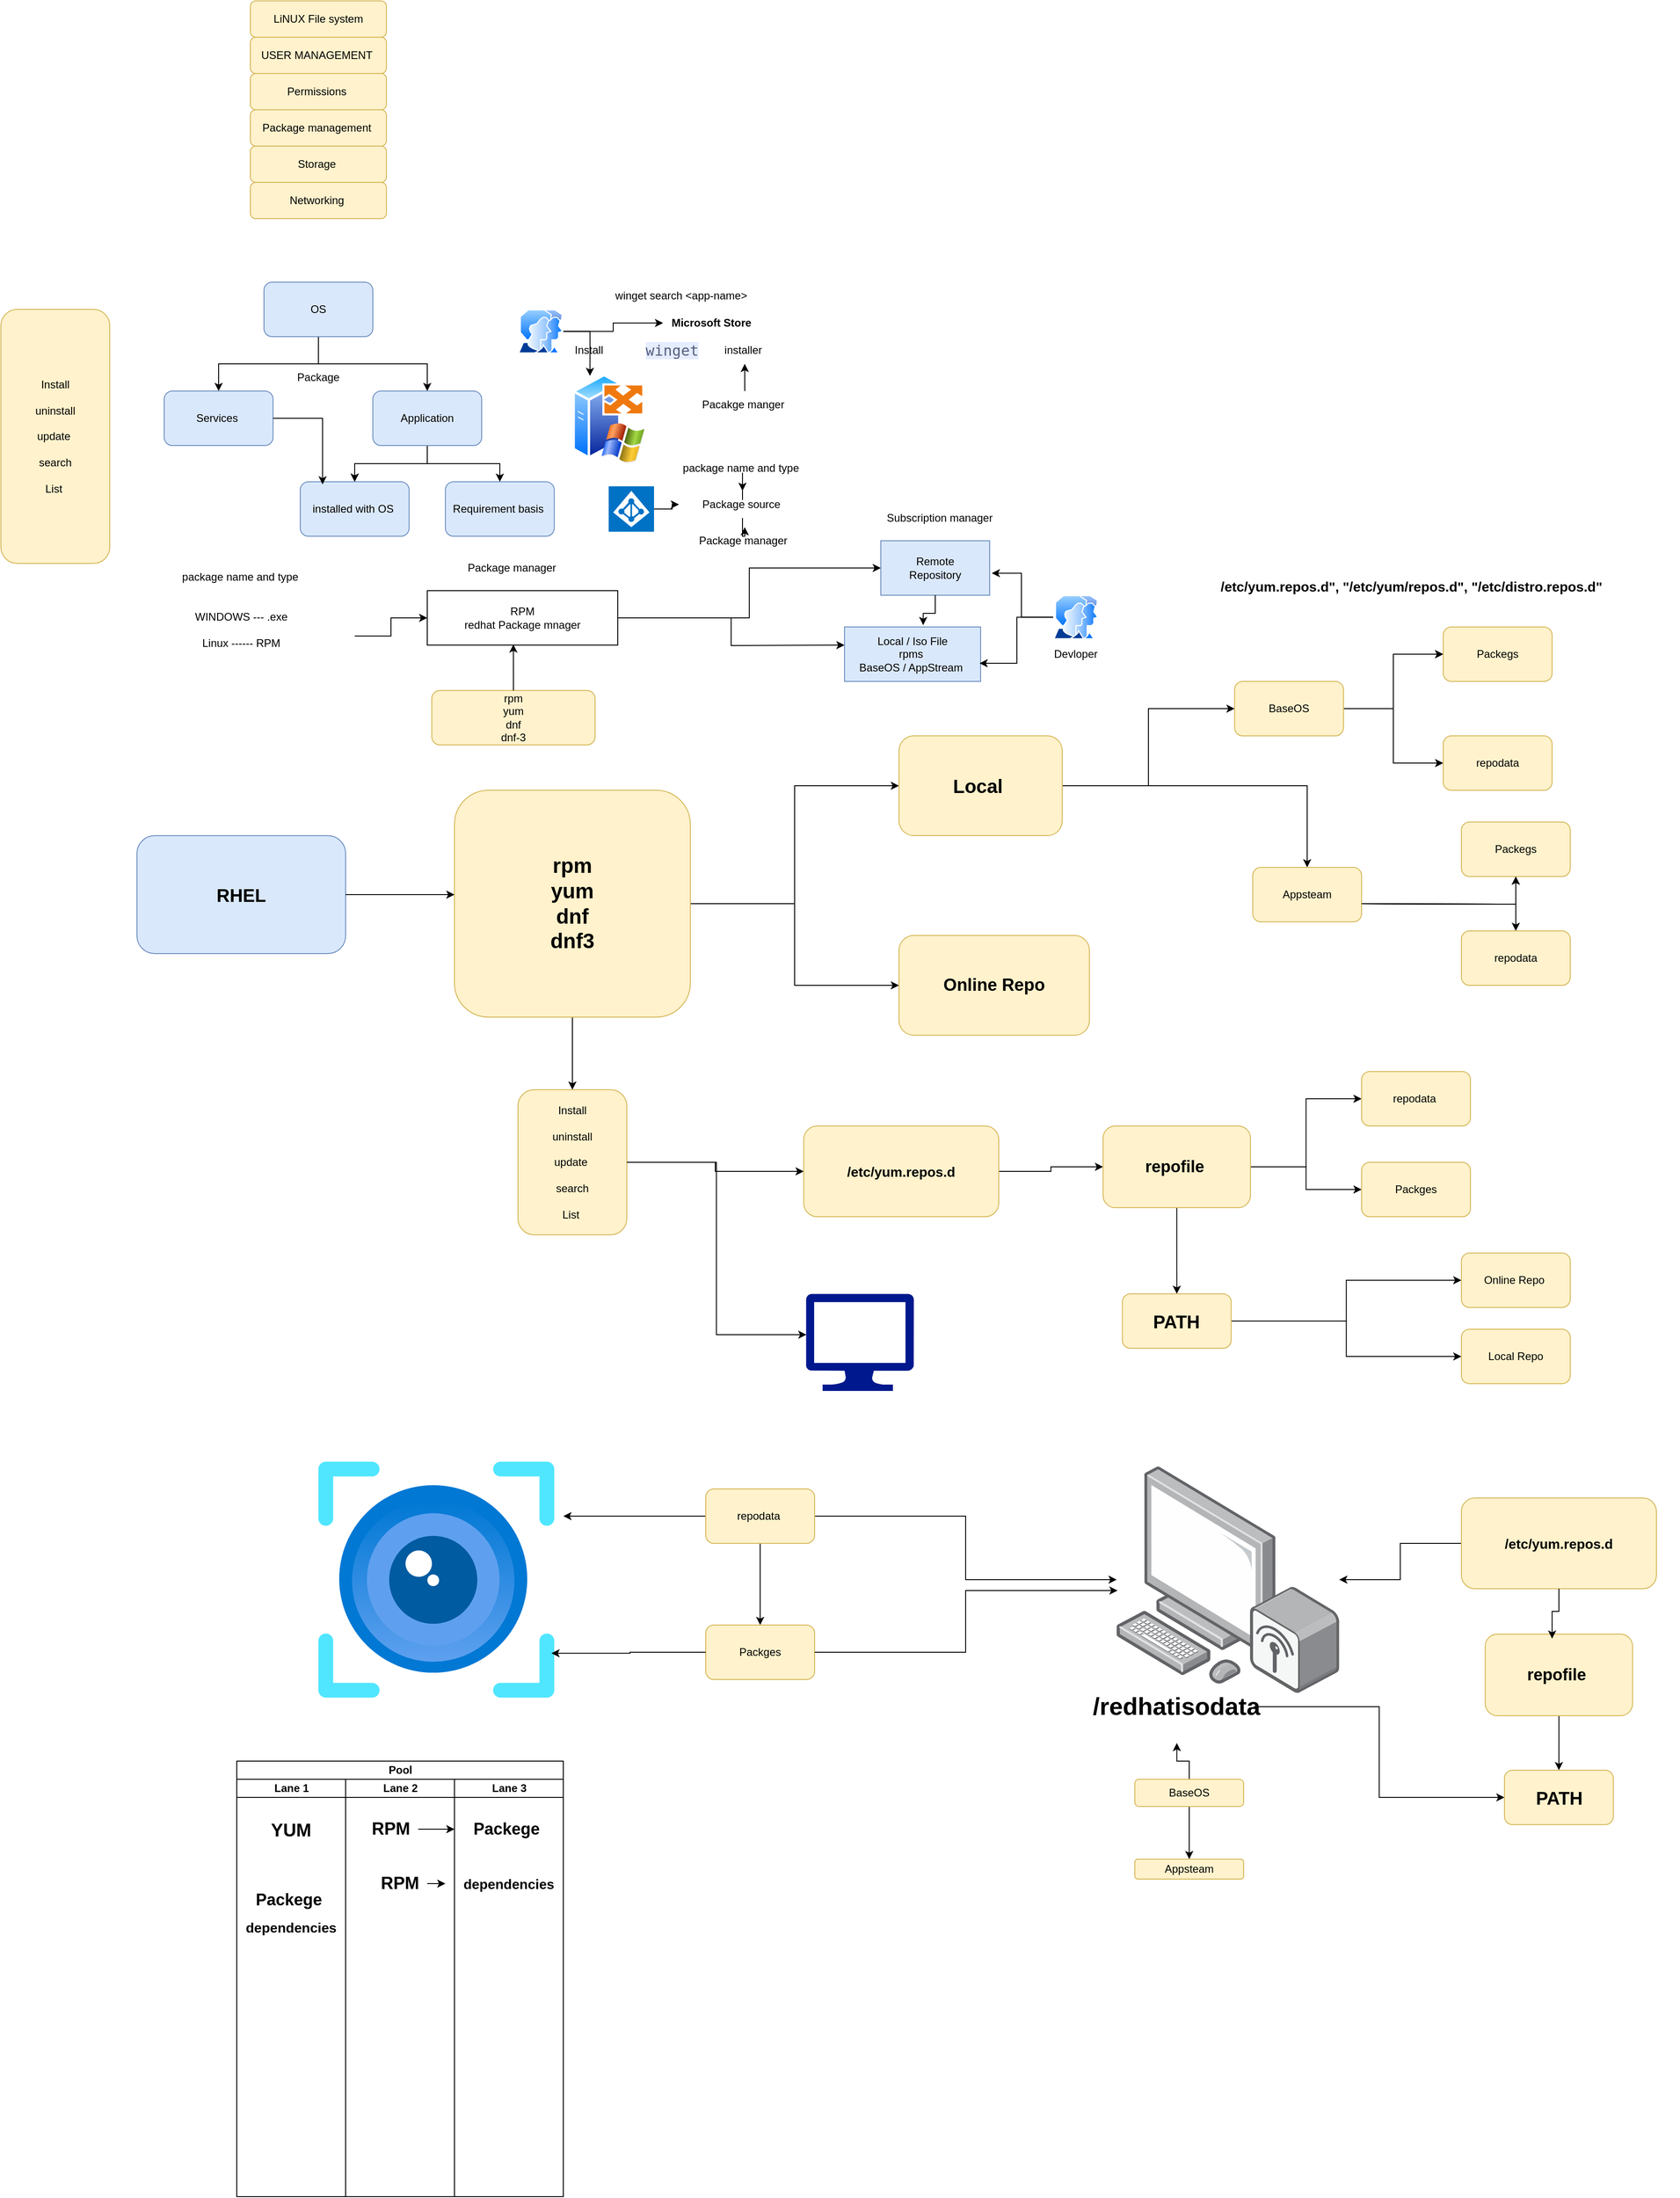 <mxfile version="27.0.9">
  <diagram name="Page-1" id="LyEQPLt2ysvf0290gRUX">
    <mxGraphModel dx="2066" dy="841" grid="1" gridSize="10" guides="1" tooltips="1" connect="1" arrows="1" fold="1" page="1" pageScale="1" pageWidth="827" pageHeight="1169" math="0" shadow="0">
      <root>
        <mxCell id="0" />
        <mxCell id="1" parent="0" />
        <mxCell id="nqodS8XfXVYbAwfbZMuf-1" value="LiNUX File system" style="rounded=1;whiteSpace=wrap;html=1;fillColor=#fff2cc;strokeColor=#d6b656;" parent="1" vertex="1">
          <mxGeometry x="325" y="230" width="150" height="40" as="geometry" />
        </mxCell>
        <mxCell id="nqodS8XfXVYbAwfbZMuf-2" value="USER MANAGEMENT&amp;nbsp;" style="rounded=1;whiteSpace=wrap;html=1;fillColor=#fff2cc;strokeColor=#d6b656;" parent="1" vertex="1">
          <mxGeometry x="325" y="270" width="150" height="40" as="geometry" />
        </mxCell>
        <mxCell id="nqodS8XfXVYbAwfbZMuf-3" value="Permissions&amp;nbsp;" style="rounded=1;whiteSpace=wrap;html=1;fillColor=#fff2cc;strokeColor=#d6b656;" parent="1" vertex="1">
          <mxGeometry x="325" y="310" width="150" height="40" as="geometry" />
        </mxCell>
        <mxCell id="nqodS8XfXVYbAwfbZMuf-4" value="Storage&amp;nbsp;" style="rounded=1;whiteSpace=wrap;html=1;fillColor=#fff2cc;strokeColor=#d6b656;" parent="1" vertex="1">
          <mxGeometry x="325" y="390" width="150" height="40" as="geometry" />
        </mxCell>
        <mxCell id="nqodS8XfXVYbAwfbZMuf-5" value="Networking&amp;nbsp;" style="rounded=1;whiteSpace=wrap;html=1;fillColor=#fff2cc;strokeColor=#d6b656;" parent="1" vertex="1">
          <mxGeometry x="325" y="430" width="150" height="40" as="geometry" />
        </mxCell>
        <mxCell id="nqodS8XfXVYbAwfbZMuf-7" value="Package management&amp;nbsp;" style="rounded=1;whiteSpace=wrap;html=1;fillColor=#fff2cc;strokeColor=#d6b656;" parent="1" vertex="1">
          <mxGeometry x="325" y="350" width="150" height="40" as="geometry" />
        </mxCell>
        <mxCell id="nqodS8XfXVYbAwfbZMuf-10" value="" style="edgeStyle=orthogonalEdgeStyle;rounded=0;orthogonalLoop=1;jettySize=auto;html=1;" parent="1" source="nqodS8XfXVYbAwfbZMuf-8" target="nqodS8XfXVYbAwfbZMuf-9" edge="1">
          <mxGeometry relative="1" as="geometry" />
        </mxCell>
        <mxCell id="nqodS8XfXVYbAwfbZMuf-12" value="" style="edgeStyle=orthogonalEdgeStyle;rounded=0;orthogonalLoop=1;jettySize=auto;html=1;" parent="1" source="nqodS8XfXVYbAwfbZMuf-8" target="nqodS8XfXVYbAwfbZMuf-11" edge="1">
          <mxGeometry relative="1" as="geometry" />
        </mxCell>
        <mxCell id="nqodS8XfXVYbAwfbZMuf-8" value="OS" style="rounded=1;whiteSpace=wrap;html=1;fillColor=#dae8fc;strokeColor=#6c8ebf;" parent="1" vertex="1">
          <mxGeometry x="340" y="540" width="120" height="60" as="geometry" />
        </mxCell>
        <mxCell id="nqodS8XfXVYbAwfbZMuf-9" value="Services&amp;nbsp;" style="whiteSpace=wrap;html=1;fillColor=#dae8fc;strokeColor=#6c8ebf;rounded=1;" parent="1" vertex="1">
          <mxGeometry x="230" y="660" width="120" height="60" as="geometry" />
        </mxCell>
        <mxCell id="nqodS8XfXVYbAwfbZMuf-21" value="" style="edgeStyle=orthogonalEdgeStyle;rounded=0;orthogonalLoop=1;jettySize=auto;html=1;" parent="1" source="nqodS8XfXVYbAwfbZMuf-11" target="nqodS8XfXVYbAwfbZMuf-20" edge="1">
          <mxGeometry relative="1" as="geometry" />
        </mxCell>
        <mxCell id="nqodS8XfXVYbAwfbZMuf-22" value="" style="edgeStyle=orthogonalEdgeStyle;rounded=0;orthogonalLoop=1;jettySize=auto;html=1;" parent="1" source="nqodS8XfXVYbAwfbZMuf-11" target="nqodS8XfXVYbAwfbZMuf-20" edge="1">
          <mxGeometry relative="1" as="geometry" />
        </mxCell>
        <mxCell id="nqodS8XfXVYbAwfbZMuf-24" value="" style="edgeStyle=orthogonalEdgeStyle;rounded=0;orthogonalLoop=1;jettySize=auto;html=1;" parent="1" source="nqodS8XfXVYbAwfbZMuf-11" target="nqodS8XfXVYbAwfbZMuf-23" edge="1">
          <mxGeometry relative="1" as="geometry" />
        </mxCell>
        <mxCell id="nqodS8XfXVYbAwfbZMuf-11" value="Application" style="whiteSpace=wrap;html=1;fillColor=#dae8fc;strokeColor=#6c8ebf;rounded=1;" parent="1" vertex="1">
          <mxGeometry x="460" y="660" width="120" height="60" as="geometry" />
        </mxCell>
        <mxCell id="nqodS8XfXVYbAwfbZMuf-13" value="Package" style="text;html=1;align=center;verticalAlign=middle;whiteSpace=wrap;rounded=0;" parent="1" vertex="1">
          <mxGeometry x="370" y="630" width="60" height="30" as="geometry" />
        </mxCell>
        <mxCell id="nqodS8XfXVYbAwfbZMuf-14" value="" style="image;aspect=fixed;perimeter=ellipsePerimeter;html=1;align=center;shadow=0;dashed=0;spacingTop=3;image=img/lib/active_directory/windows_router.svg;" parent="1" vertex="1">
          <mxGeometry x="680" y="640" width="80" height="100" as="geometry" />
        </mxCell>
        <mxCell id="nqodS8XfXVYbAwfbZMuf-15" value="&lt;b&gt;Microsoft Store&amp;nbsp;&lt;/b&gt;" style="text;html=1;align=center;verticalAlign=middle;whiteSpace=wrap;rounded=0;" parent="1" vertex="1">
          <mxGeometry x="780" y="570" width="110" height="30" as="geometry" />
        </mxCell>
        <mxCell id="nqodS8XfXVYbAwfbZMuf-17" style="edgeStyle=orthogonalEdgeStyle;rounded=0;orthogonalLoop=1;jettySize=auto;html=1;" parent="1" source="nqodS8XfXVYbAwfbZMuf-16" target="nqodS8XfXVYbAwfbZMuf-15" edge="1">
          <mxGeometry relative="1" as="geometry" />
        </mxCell>
        <mxCell id="nqodS8XfXVYbAwfbZMuf-16" value="" style="image;aspect=fixed;perimeter=ellipsePerimeter;html=1;align=center;shadow=0;dashed=0;spacingTop=3;image=img/lib/active_directory/user_accounts.svg;" parent="1" vertex="1">
          <mxGeometry x="620" y="570" width="50" height="48.5" as="geometry" />
        </mxCell>
        <mxCell id="nqodS8XfXVYbAwfbZMuf-18" style="edgeStyle=orthogonalEdgeStyle;rounded=0;orthogonalLoop=1;jettySize=auto;html=1;entryX=0.242;entryY=0.033;entryDx=0;entryDy=0;entryPerimeter=0;" parent="1" source="nqodS8XfXVYbAwfbZMuf-16" target="nqodS8XfXVYbAwfbZMuf-14" edge="1">
          <mxGeometry relative="1" as="geometry" />
        </mxCell>
        <mxCell id="nqodS8XfXVYbAwfbZMuf-19" value="Install&amp;nbsp;" style="text;html=1;align=center;verticalAlign=middle;whiteSpace=wrap;rounded=0;" parent="1" vertex="1">
          <mxGeometry x="670" y="600" width="60" height="30" as="geometry" />
        </mxCell>
        <mxCell id="nqodS8XfXVYbAwfbZMuf-20" value="installed with OS&amp;nbsp;" style="whiteSpace=wrap;html=1;fillColor=#dae8fc;strokeColor=#6c8ebf;rounded=1;" parent="1" vertex="1">
          <mxGeometry x="380" y="760" width="120" height="60" as="geometry" />
        </mxCell>
        <mxCell id="nqodS8XfXVYbAwfbZMuf-23" value="Requirement basis&amp;nbsp;" style="whiteSpace=wrap;html=1;fillColor=#dae8fc;strokeColor=#6c8ebf;rounded=1;" parent="1" vertex="1">
          <mxGeometry x="540" y="760" width="120" height="60" as="geometry" />
        </mxCell>
        <mxCell id="nqodS8XfXVYbAwfbZMuf-25" value="&lt;span style=&quot;color: rgb(84, 93, 126); font-family: monospace; font-size: 16px; letter-spacing: 0.1px; text-align: left; background-color: rgb(229, 237, 255);&quot;&gt;winget&lt;/span&gt;" style="text;html=1;align=center;verticalAlign=middle;whiteSpace=wrap;rounded=0;" parent="1" vertex="1">
          <mxGeometry x="730" y="595" width="120" height="40" as="geometry" />
        </mxCell>
        <mxCell id="nqodS8XfXVYbAwfbZMuf-26" value="installer&amp;nbsp;" style="text;html=1;align=center;verticalAlign=middle;whiteSpace=wrap;rounded=0;" parent="1" vertex="1">
          <mxGeometry x="840" y="600" width="60" height="30" as="geometry" />
        </mxCell>
        <mxCell id="nqodS8XfXVYbAwfbZMuf-28" style="edgeStyle=orthogonalEdgeStyle;rounded=0;orthogonalLoop=1;jettySize=auto;html=1;" parent="1" source="nqodS8XfXVYbAwfbZMuf-27" target="nqodS8XfXVYbAwfbZMuf-26" edge="1">
          <mxGeometry relative="1" as="geometry" />
        </mxCell>
        <mxCell id="nqodS8XfXVYbAwfbZMuf-27" value="Pacakge manger&amp;nbsp;" style="text;html=1;align=center;verticalAlign=middle;whiteSpace=wrap;rounded=0;" parent="1" vertex="1">
          <mxGeometry x="815" y="660" width="110" height="30" as="geometry" />
        </mxCell>
        <mxCell id="nqodS8XfXVYbAwfbZMuf-32" style="edgeStyle=orthogonalEdgeStyle;rounded=0;orthogonalLoop=1;jettySize=auto;html=1;" parent="1" source="nqodS8XfXVYbAwfbZMuf-29" target="nqodS8XfXVYbAwfbZMuf-30" edge="1">
          <mxGeometry relative="1" as="geometry" />
        </mxCell>
        <mxCell id="nqodS8XfXVYbAwfbZMuf-29" value="package name and type&amp;nbsp;" style="text;html=1;align=center;verticalAlign=middle;whiteSpace=wrap;rounded=0;" parent="1" vertex="1">
          <mxGeometry x="795" y="730" width="145" height="30" as="geometry" />
        </mxCell>
        <mxCell id="nqodS8XfXVYbAwfbZMuf-33" style="edgeStyle=orthogonalEdgeStyle;rounded=0;orthogonalLoop=1;jettySize=auto;html=1;" parent="1" source="nqodS8XfXVYbAwfbZMuf-30" target="nqodS8XfXVYbAwfbZMuf-31" edge="1">
          <mxGeometry relative="1" as="geometry" />
        </mxCell>
        <mxCell id="nqodS8XfXVYbAwfbZMuf-30" value="Package source&amp;nbsp;" style="text;html=1;align=center;verticalAlign=middle;whiteSpace=wrap;rounded=0;" parent="1" vertex="1">
          <mxGeometry x="797.5" y="770" width="140" height="30" as="geometry" />
        </mxCell>
        <mxCell id="nqodS8XfXVYbAwfbZMuf-31" value="Package manager&amp;nbsp;" style="text;html=1;align=center;verticalAlign=middle;whiteSpace=wrap;rounded=0;" parent="1" vertex="1">
          <mxGeometry x="805" y="810" width="130" height="30" as="geometry" />
        </mxCell>
        <mxCell id="nqodS8XfXVYbAwfbZMuf-35" style="edgeStyle=orthogonalEdgeStyle;rounded=0;orthogonalLoop=1;jettySize=auto;html=1;" parent="1" source="nqodS8XfXVYbAwfbZMuf-34" target="nqodS8XfXVYbAwfbZMuf-30" edge="1">
          <mxGeometry relative="1" as="geometry" />
        </mxCell>
        <mxCell id="nqodS8XfXVYbAwfbZMuf-34" value="" style="image;sketch=0;aspect=fixed;html=1;points=[];align=center;fontSize=12;image=img/lib/mscae/Access_Review.svg;" parent="1" vertex="1">
          <mxGeometry x="720" y="765" width="50" height="50" as="geometry" />
        </mxCell>
        <mxCell id="nqodS8XfXVYbAwfbZMuf-36" style="edgeStyle=orthogonalEdgeStyle;rounded=0;orthogonalLoop=1;jettySize=auto;html=1;entryX=0.205;entryY=0.048;entryDx=0;entryDy=0;entryPerimeter=0;" parent="1" source="nqodS8XfXVYbAwfbZMuf-9" target="nqodS8XfXVYbAwfbZMuf-20" edge="1">
          <mxGeometry relative="1" as="geometry" />
        </mxCell>
        <mxCell id="nqodS8XfXVYbAwfbZMuf-37" value="winget search &amp;lt;app-name&amp;gt;" style="text;html=1;align=center;verticalAlign=middle;whiteSpace=wrap;rounded=0;" parent="1" vertex="1">
          <mxGeometry x="700" y="540" width="200" height="30" as="geometry" />
        </mxCell>
        <mxCell id="nqodS8XfXVYbAwfbZMuf-38" value="Install&lt;div&gt;&lt;br&gt;&lt;/div&gt;&lt;div&gt;uninstall&lt;/div&gt;&lt;div&gt;&lt;br&gt;&lt;/div&gt;&lt;div&gt;update&amp;nbsp;&lt;/div&gt;&lt;div&gt;&lt;br&gt;&lt;/div&gt;&lt;div&gt;search&lt;br&gt;&lt;br&gt;&lt;/div&gt;&lt;div&gt;List&amp;nbsp;&lt;/div&gt;" style="rounded=1;whiteSpace=wrap;html=1;fillColor=#fff2cc;strokeColor=#d6b656;" parent="1" vertex="1">
          <mxGeometry x="50" y="570" width="120" height="280" as="geometry" />
        </mxCell>
        <mxCell id="nqodS8XfXVYbAwfbZMuf-41" value="" style="edgeStyle=orthogonalEdgeStyle;rounded=0;orthogonalLoop=1;jettySize=auto;html=1;" parent="1" source="nqodS8XfXVYbAwfbZMuf-39" target="nqodS8XfXVYbAwfbZMuf-40" edge="1">
          <mxGeometry relative="1" as="geometry" />
        </mxCell>
        <mxCell id="nqodS8XfXVYbAwfbZMuf-39" value="WINDOWS --- .exe&lt;br&gt;&lt;br&gt;Linux ------ RPM&lt;br&gt;&lt;div&gt;&lt;br&gt;&lt;/div&gt;" style="text;html=1;align=center;verticalAlign=middle;whiteSpace=wrap;rounded=0;" parent="1" vertex="1">
          <mxGeometry x="190" y="880" width="250" height="100" as="geometry" />
        </mxCell>
        <mxCell id="nqodS8XfXVYbAwfbZMuf-47" value="" style="edgeStyle=orthogonalEdgeStyle;rounded=0;orthogonalLoop=1;jettySize=auto;html=1;" parent="1" source="nqodS8XfXVYbAwfbZMuf-40" target="nqodS8XfXVYbAwfbZMuf-46" edge="1">
          <mxGeometry relative="1" as="geometry" />
        </mxCell>
        <mxCell id="nqodS8XfXVYbAwfbZMuf-48" style="edgeStyle=orthogonalEdgeStyle;rounded=0;orthogonalLoop=1;jettySize=auto;html=1;" parent="1" source="nqodS8XfXVYbAwfbZMuf-40" edge="1">
          <mxGeometry relative="1" as="geometry">
            <mxPoint x="980" y="940" as="targetPoint" />
          </mxGeometry>
        </mxCell>
        <mxCell id="nqodS8XfXVYbAwfbZMuf-40" value="RPM&lt;div&gt;redhat Package mnager&lt;/div&gt;" style="whiteSpace=wrap;html=1;" parent="1" vertex="1">
          <mxGeometry x="520" y="880" width="210" height="60" as="geometry" />
        </mxCell>
        <mxCell id="nqodS8XfXVYbAwfbZMuf-42" value="package name and type&amp;nbsp;" style="text;html=1;align=center;verticalAlign=middle;whiteSpace=wrap;rounded=0;" parent="1" vertex="1">
          <mxGeometry x="242.5" y="850" width="145" height="30" as="geometry" />
        </mxCell>
        <mxCell id="nqodS8XfXVYbAwfbZMuf-43" value="Package manager&amp;nbsp;" style="text;html=1;align=center;verticalAlign=middle;whiteSpace=wrap;rounded=0;" parent="1" vertex="1">
          <mxGeometry x="550" y="840" width="130" height="30" as="geometry" />
        </mxCell>
        <mxCell id="nqodS8XfXVYbAwfbZMuf-44" value="rpm&lt;div&gt;yum&lt;/div&gt;&lt;div&gt;dnf&lt;/div&gt;&lt;div&gt;dnf-3&lt;/div&gt;" style="rounded=1;whiteSpace=wrap;html=1;fillColor=#fff2cc;strokeColor=#d6b656;" parent="1" vertex="1">
          <mxGeometry x="525" y="990" width="180" height="60" as="geometry" />
        </mxCell>
        <mxCell id="nqodS8XfXVYbAwfbZMuf-45" style="edgeStyle=orthogonalEdgeStyle;rounded=0;orthogonalLoop=1;jettySize=auto;html=1;entryX=0.452;entryY=0.988;entryDx=0;entryDy=0;entryPerimeter=0;" parent="1" source="nqodS8XfXVYbAwfbZMuf-44" target="nqodS8XfXVYbAwfbZMuf-40" edge="1">
          <mxGeometry relative="1" as="geometry" />
        </mxCell>
        <mxCell id="nqodS8XfXVYbAwfbZMuf-46" value="Remote&lt;div&gt;&amp;nbsp; Repository&amp;nbsp;&amp;nbsp;&lt;/div&gt;" style="whiteSpace=wrap;html=1;fillColor=#dae8fc;strokeColor=#6c8ebf;" parent="1" vertex="1">
          <mxGeometry x="1020" y="825" width="120" height="60" as="geometry" />
        </mxCell>
        <mxCell id="nqodS8XfXVYbAwfbZMuf-49" value="Local / Iso File&lt;br&gt;rpms&amp;nbsp;&lt;br&gt;BaseOS / AppStream&amp;nbsp;" style="whiteSpace=wrap;html=1;fillColor=#dae8fc;strokeColor=#6c8ebf;" parent="1" vertex="1">
          <mxGeometry x="980" y="920" width="150" height="60" as="geometry" />
        </mxCell>
        <mxCell id="nqodS8XfXVYbAwfbZMuf-50" value="" style="image;aspect=fixed;perimeter=ellipsePerimeter;html=1;align=center;shadow=0;dashed=0;spacingTop=3;image=img/lib/active_directory/user_accounts.svg;" parent="1" vertex="1">
          <mxGeometry x="1210" y="885" width="50" height="48.5" as="geometry" />
        </mxCell>
        <mxCell id="nqodS8XfXVYbAwfbZMuf-51" style="edgeStyle=orthogonalEdgeStyle;rounded=0;orthogonalLoop=1;jettySize=auto;html=1;entryX=0.992;entryY=0.667;entryDx=0;entryDy=0;entryPerimeter=0;" parent="1" source="nqodS8XfXVYbAwfbZMuf-50" target="nqodS8XfXVYbAwfbZMuf-49" edge="1">
          <mxGeometry relative="1" as="geometry" />
        </mxCell>
        <mxCell id="nqodS8XfXVYbAwfbZMuf-52" style="edgeStyle=orthogonalEdgeStyle;rounded=0;orthogonalLoop=1;jettySize=auto;html=1;entryX=1.019;entryY=0.595;entryDx=0;entryDy=0;entryPerimeter=0;" parent="1" source="nqodS8XfXVYbAwfbZMuf-50" target="nqodS8XfXVYbAwfbZMuf-46" edge="1">
          <mxGeometry relative="1" as="geometry" />
        </mxCell>
        <mxCell id="nqodS8XfXVYbAwfbZMuf-53" value="Subscription manager" style="text;html=1;align=center;verticalAlign=middle;whiteSpace=wrap;rounded=0;" parent="1" vertex="1">
          <mxGeometry x="1020" y="775" width="130" height="50" as="geometry" />
        </mxCell>
        <mxCell id="nqodS8XfXVYbAwfbZMuf-54" style="edgeStyle=orthogonalEdgeStyle;rounded=0;orthogonalLoop=1;jettySize=auto;html=1;entryX=0.578;entryY=-0.034;entryDx=0;entryDy=0;entryPerimeter=0;" parent="1" source="nqodS8XfXVYbAwfbZMuf-46" target="nqodS8XfXVYbAwfbZMuf-49" edge="1">
          <mxGeometry relative="1" as="geometry" />
        </mxCell>
        <mxCell id="nqodS8XfXVYbAwfbZMuf-55" value="Devloper" style="text;html=1;align=center;verticalAlign=middle;whiteSpace=wrap;rounded=0;" parent="1" vertex="1">
          <mxGeometry x="1205" y="935" width="60" height="30" as="geometry" />
        </mxCell>
        <mxCell id="fNewqUH24e6r7QIkn2-B-5" value="" style="edgeStyle=orthogonalEdgeStyle;rounded=0;orthogonalLoop=1;jettySize=auto;html=1;" edge="1" parent="1" source="fNewqUH24e6r7QIkn2-B-1" target="fNewqUH24e6r7QIkn2-B-4">
          <mxGeometry relative="1" as="geometry" />
        </mxCell>
        <mxCell id="fNewqUH24e6r7QIkn2-B-7" value="" style="edgeStyle=orthogonalEdgeStyle;rounded=0;orthogonalLoop=1;jettySize=auto;html=1;" edge="1" parent="1" source="fNewqUH24e6r7QIkn2-B-1" target="fNewqUH24e6r7QIkn2-B-6">
          <mxGeometry relative="1" as="geometry" />
        </mxCell>
        <mxCell id="fNewqUH24e6r7QIkn2-B-23" style="edgeStyle=orthogonalEdgeStyle;rounded=0;orthogonalLoop=1;jettySize=auto;html=1;entryX=0.5;entryY=0;entryDx=0;entryDy=0;" edge="1" parent="1" source="fNewqUH24e6r7QIkn2-B-1" target="fNewqUH24e6r7QIkn2-B-22">
          <mxGeometry relative="1" as="geometry" />
        </mxCell>
        <mxCell id="fNewqUH24e6r7QIkn2-B-1" value="&lt;b&gt;&lt;font style=&quot;font-size: 23px;&quot;&gt;rpm&lt;/font&gt;&lt;/b&gt;&lt;div&gt;&lt;b&gt;&lt;font style=&quot;font-size: 23px;&quot;&gt;yum&lt;/font&gt;&lt;/b&gt;&lt;/div&gt;&lt;div&gt;&lt;b&gt;&lt;font style=&quot;font-size: 23px;&quot;&gt;dnf&lt;/font&gt;&lt;/b&gt;&lt;/div&gt;&lt;div&gt;&lt;b&gt;&lt;font style=&quot;font-size: 23px;&quot;&gt;dnf3&lt;/font&gt;&lt;/b&gt;&lt;/div&gt;" style="rounded=1;whiteSpace=wrap;html=1;fillColor=#fff2cc;strokeColor=#d6b656;" vertex="1" parent="1">
          <mxGeometry x="550" y="1100" width="260" height="250" as="geometry" />
        </mxCell>
        <mxCell id="fNewqUH24e6r7QIkn2-B-2" value="&lt;b&gt;&lt;font style=&quot;font-size: 20px;&quot;&gt;RHEL&lt;/font&gt;&lt;/b&gt;" style="rounded=1;whiteSpace=wrap;html=1;fillColor=#dae8fc;strokeColor=#6c8ebf;" vertex="1" parent="1">
          <mxGeometry x="200" y="1150" width="230" height="130" as="geometry" />
        </mxCell>
        <mxCell id="fNewqUH24e6r7QIkn2-B-3" style="edgeStyle=orthogonalEdgeStyle;rounded=0;orthogonalLoop=1;jettySize=auto;html=1;entryX=0;entryY=0.46;entryDx=0;entryDy=0;entryPerimeter=0;" edge="1" parent="1" source="fNewqUH24e6r7QIkn2-B-2" target="fNewqUH24e6r7QIkn2-B-1">
          <mxGeometry relative="1" as="geometry" />
        </mxCell>
        <mxCell id="fNewqUH24e6r7QIkn2-B-9" value="" style="edgeStyle=orthogonalEdgeStyle;rounded=0;orthogonalLoop=1;jettySize=auto;html=1;" edge="1" parent="1" source="fNewqUH24e6r7QIkn2-B-4" target="fNewqUH24e6r7QIkn2-B-8">
          <mxGeometry relative="1" as="geometry" />
        </mxCell>
        <mxCell id="fNewqUH24e6r7QIkn2-B-11" value="" style="edgeStyle=orthogonalEdgeStyle;rounded=0;orthogonalLoop=1;jettySize=auto;html=1;" edge="1" parent="1" source="fNewqUH24e6r7QIkn2-B-4" target="fNewqUH24e6r7QIkn2-B-10">
          <mxGeometry relative="1" as="geometry" />
        </mxCell>
        <mxCell id="fNewqUH24e6r7QIkn2-B-4" value="&lt;b&gt;&lt;font style=&quot;font-size: 21px;&quot;&gt;Local&amp;nbsp;&lt;/font&gt;&lt;/b&gt;" style="whiteSpace=wrap;html=1;fillColor=#fff2cc;strokeColor=#d6b656;rounded=1;" vertex="1" parent="1">
          <mxGeometry x="1040" y="1040" width="180" height="110" as="geometry" />
        </mxCell>
        <mxCell id="fNewqUH24e6r7QIkn2-B-6" value="&lt;b&gt;&lt;font style=&quot;font-size: 19px;&quot;&gt;Online Repo&lt;/font&gt;&lt;/b&gt;" style="whiteSpace=wrap;html=1;fillColor=#fff2cc;strokeColor=#d6b656;rounded=1;" vertex="1" parent="1">
          <mxGeometry x="1040" y="1260" width="210" height="110" as="geometry" />
        </mxCell>
        <mxCell id="fNewqUH24e6r7QIkn2-B-13" value="" style="edgeStyle=orthogonalEdgeStyle;rounded=0;orthogonalLoop=1;jettySize=auto;html=1;" edge="1" parent="1" source="fNewqUH24e6r7QIkn2-B-8" target="fNewqUH24e6r7QIkn2-B-12">
          <mxGeometry relative="1" as="geometry" />
        </mxCell>
        <mxCell id="fNewqUH24e6r7QIkn2-B-14" value="" style="edgeStyle=orthogonalEdgeStyle;rounded=0;orthogonalLoop=1;jettySize=auto;html=1;" edge="1" parent="1" source="fNewqUH24e6r7QIkn2-B-8" target="fNewqUH24e6r7QIkn2-B-12">
          <mxGeometry relative="1" as="geometry" />
        </mxCell>
        <mxCell id="fNewqUH24e6r7QIkn2-B-16" value="" style="edgeStyle=orthogonalEdgeStyle;rounded=0;orthogonalLoop=1;jettySize=auto;html=1;" edge="1" parent="1" source="fNewqUH24e6r7QIkn2-B-8" target="fNewqUH24e6r7QIkn2-B-15">
          <mxGeometry relative="1" as="geometry" />
        </mxCell>
        <mxCell id="fNewqUH24e6r7QIkn2-B-8" value="BaseOS" style="whiteSpace=wrap;html=1;fillColor=#fff2cc;strokeColor=#d6b656;rounded=1;" vertex="1" parent="1">
          <mxGeometry x="1410" y="980" width="120" height="60" as="geometry" />
        </mxCell>
        <mxCell id="fNewqUH24e6r7QIkn2-B-10" value="Appsteam" style="whiteSpace=wrap;html=1;fillColor=#fff2cc;strokeColor=#d6b656;rounded=1;" vertex="1" parent="1">
          <mxGeometry x="1430" y="1185" width="120" height="60" as="geometry" />
        </mxCell>
        <mxCell id="fNewqUH24e6r7QIkn2-B-12" value="Packegs" style="whiteSpace=wrap;html=1;fillColor=#fff2cc;strokeColor=#d6b656;rounded=1;" vertex="1" parent="1">
          <mxGeometry x="1640" y="920" width="120" height="60" as="geometry" />
        </mxCell>
        <mxCell id="fNewqUH24e6r7QIkn2-B-15" value="repodata" style="whiteSpace=wrap;html=1;fillColor=#fff2cc;strokeColor=#d6b656;rounded=1;" vertex="1" parent="1">
          <mxGeometry x="1640" y="1040" width="120" height="60" as="geometry" />
        </mxCell>
        <mxCell id="fNewqUH24e6r7QIkn2-B-17" value="" style="edgeStyle=orthogonalEdgeStyle;rounded=0;orthogonalLoop=1;jettySize=auto;html=1;" edge="1" parent="1" target="fNewqUH24e6r7QIkn2-B-20">
          <mxGeometry relative="1" as="geometry">
            <mxPoint x="1550" y="1225" as="sourcePoint" />
          </mxGeometry>
        </mxCell>
        <mxCell id="fNewqUH24e6r7QIkn2-B-18" value="" style="edgeStyle=orthogonalEdgeStyle;rounded=0;orthogonalLoop=1;jettySize=auto;html=1;" edge="1" parent="1" target="fNewqUH24e6r7QIkn2-B-20">
          <mxGeometry relative="1" as="geometry">
            <mxPoint x="1550" y="1225" as="sourcePoint" />
          </mxGeometry>
        </mxCell>
        <mxCell id="fNewqUH24e6r7QIkn2-B-19" value="" style="edgeStyle=orthogonalEdgeStyle;rounded=0;orthogonalLoop=1;jettySize=auto;html=1;" edge="1" parent="1" target="fNewqUH24e6r7QIkn2-B-21">
          <mxGeometry relative="1" as="geometry">
            <mxPoint x="1550" y="1225" as="sourcePoint" />
          </mxGeometry>
        </mxCell>
        <mxCell id="fNewqUH24e6r7QIkn2-B-20" value="Packegs" style="whiteSpace=wrap;html=1;fillColor=#fff2cc;strokeColor=#d6b656;rounded=1;" vertex="1" parent="1">
          <mxGeometry x="1660" y="1135" width="120" height="60" as="geometry" />
        </mxCell>
        <mxCell id="fNewqUH24e6r7QIkn2-B-21" value="repodata" style="whiteSpace=wrap;html=1;fillColor=#fff2cc;strokeColor=#d6b656;rounded=1;" vertex="1" parent="1">
          <mxGeometry x="1660" y="1255" width="120" height="60" as="geometry" />
        </mxCell>
        <mxCell id="fNewqUH24e6r7QIkn2-B-26" value="" style="edgeStyle=orthogonalEdgeStyle;rounded=0;orthogonalLoop=1;jettySize=auto;html=1;" edge="1" parent="1" source="fNewqUH24e6r7QIkn2-B-22" target="fNewqUH24e6r7QIkn2-B-25">
          <mxGeometry relative="1" as="geometry" />
        </mxCell>
        <mxCell id="fNewqUH24e6r7QIkn2-B-22" value="Install&lt;div&gt;&lt;br&gt;&lt;/div&gt;&lt;div&gt;uninstall&lt;/div&gt;&lt;div&gt;&lt;br&gt;&lt;/div&gt;&lt;div&gt;update&amp;nbsp;&lt;/div&gt;&lt;div&gt;&lt;br&gt;&lt;/div&gt;&lt;div&gt;search&lt;br&gt;&lt;br&gt;&lt;/div&gt;&lt;div&gt;List&amp;nbsp;&lt;/div&gt;" style="rounded=1;whiteSpace=wrap;html=1;fillColor=#fff2cc;strokeColor=#d6b656;" vertex="1" parent="1">
          <mxGeometry x="620" y="1430" width="120" height="160" as="geometry" />
        </mxCell>
        <mxCell id="fNewqUH24e6r7QIkn2-B-24" value="&lt;b&gt;&lt;font style=&quot;font-size: 15px;&quot;&gt;/etc/yum.repos.d&quot;, &quot;/etc/yum/repos.d&quot;, &quot;/etc/distro.repos.d&quot;&lt;/font&gt;&lt;/b&gt;" style="text;html=1;align=center;verticalAlign=middle;whiteSpace=wrap;rounded=0;" vertex="1" parent="1">
          <mxGeometry x="1310" y="850" width="590" height="50" as="geometry" />
        </mxCell>
        <mxCell id="fNewqUH24e6r7QIkn2-B-28" value="" style="edgeStyle=orthogonalEdgeStyle;rounded=0;orthogonalLoop=1;jettySize=auto;html=1;" edge="1" parent="1" source="fNewqUH24e6r7QIkn2-B-25" target="fNewqUH24e6r7QIkn2-B-27">
          <mxGeometry relative="1" as="geometry" />
        </mxCell>
        <mxCell id="fNewqUH24e6r7QIkn2-B-25" value="&lt;b&gt;&lt;font style=&quot;font-size: 15px;&quot;&gt;/etc/yum.repos.d&lt;/font&gt;&lt;/b&gt;" style="whiteSpace=wrap;html=1;fillColor=#fff2cc;strokeColor=#d6b656;rounded=1;" vertex="1" parent="1">
          <mxGeometry x="935" y="1470" width="215" height="100" as="geometry" />
        </mxCell>
        <mxCell id="fNewqUH24e6r7QIkn2-B-30" value="" style="edgeStyle=orthogonalEdgeStyle;rounded=0;orthogonalLoop=1;jettySize=auto;html=1;" edge="1" parent="1" source="fNewqUH24e6r7QIkn2-B-27" target="fNewqUH24e6r7QIkn2-B-29">
          <mxGeometry relative="1" as="geometry" />
        </mxCell>
        <mxCell id="fNewqUH24e6r7QIkn2-B-36" value="" style="edgeStyle=orthogonalEdgeStyle;rounded=0;orthogonalLoop=1;jettySize=auto;html=1;" edge="1" parent="1" source="fNewqUH24e6r7QIkn2-B-27" target="fNewqUH24e6r7QIkn2-B-35">
          <mxGeometry relative="1" as="geometry" />
        </mxCell>
        <mxCell id="fNewqUH24e6r7QIkn2-B-38" value="" style="edgeStyle=orthogonalEdgeStyle;rounded=0;orthogonalLoop=1;jettySize=auto;html=1;" edge="1" parent="1" source="fNewqUH24e6r7QIkn2-B-27" target="fNewqUH24e6r7QIkn2-B-37">
          <mxGeometry relative="1" as="geometry" />
        </mxCell>
        <mxCell id="fNewqUH24e6r7QIkn2-B-27" value="&lt;b&gt;&lt;font style=&quot;font-size: 18px;&quot;&gt;repofile&amp;nbsp;&lt;/font&gt;&lt;/b&gt;" style="whiteSpace=wrap;html=1;fillColor=#fff2cc;strokeColor=#d6b656;rounded=1;" vertex="1" parent="1">
          <mxGeometry x="1265" y="1470" width="162.5" height="90" as="geometry" />
        </mxCell>
        <mxCell id="fNewqUH24e6r7QIkn2-B-32" value="" style="edgeStyle=orthogonalEdgeStyle;rounded=0;orthogonalLoop=1;jettySize=auto;html=1;" edge="1" parent="1" source="fNewqUH24e6r7QIkn2-B-29" target="fNewqUH24e6r7QIkn2-B-31">
          <mxGeometry relative="1" as="geometry" />
        </mxCell>
        <mxCell id="fNewqUH24e6r7QIkn2-B-34" value="" style="edgeStyle=orthogonalEdgeStyle;rounded=0;orthogonalLoop=1;jettySize=auto;html=1;" edge="1" parent="1" source="fNewqUH24e6r7QIkn2-B-29" target="fNewqUH24e6r7QIkn2-B-33">
          <mxGeometry relative="1" as="geometry" />
        </mxCell>
        <mxCell id="fNewqUH24e6r7QIkn2-B-29" value="&lt;b&gt;&lt;font style=&quot;font-size: 20px;&quot;&gt;PATH&lt;/font&gt;&lt;/b&gt;" style="whiteSpace=wrap;html=1;fillColor=#fff2cc;strokeColor=#d6b656;rounded=1;" vertex="1" parent="1">
          <mxGeometry x="1286.25" y="1655" width="120" height="60" as="geometry" />
        </mxCell>
        <mxCell id="fNewqUH24e6r7QIkn2-B-31" value="Online Repo&amp;nbsp;" style="whiteSpace=wrap;html=1;fillColor=#fff2cc;strokeColor=#d6b656;rounded=1;" vertex="1" parent="1">
          <mxGeometry x="1660" y="1610" width="120" height="60" as="geometry" />
        </mxCell>
        <mxCell id="fNewqUH24e6r7QIkn2-B-33" value="Local Repo" style="whiteSpace=wrap;html=1;fillColor=#fff2cc;strokeColor=#d6b656;rounded=1;" vertex="1" parent="1">
          <mxGeometry x="1660" y="1694" width="120" height="60" as="geometry" />
        </mxCell>
        <mxCell id="fNewqUH24e6r7QIkn2-B-35" value="repodata&amp;nbsp;" style="whiteSpace=wrap;html=1;fillColor=#fff2cc;strokeColor=#d6b656;rounded=1;" vertex="1" parent="1">
          <mxGeometry x="1550" y="1410" width="120" height="60" as="geometry" />
        </mxCell>
        <mxCell id="fNewqUH24e6r7QIkn2-B-37" value="Packges" style="whiteSpace=wrap;html=1;fillColor=#fff2cc;strokeColor=#d6b656;rounded=1;" vertex="1" parent="1">
          <mxGeometry x="1550" y="1510" width="120" height="60" as="geometry" />
        </mxCell>
        <mxCell id="fNewqUH24e6r7QIkn2-B-39" value="" style="sketch=0;aspect=fixed;pointerEvents=1;shadow=0;dashed=0;html=1;strokeColor=none;labelPosition=center;verticalLabelPosition=bottom;verticalAlign=top;align=center;fillColor=#00188D;shape=mxgraph.azure.computer" vertex="1" parent="1">
          <mxGeometry x="937.5" y="1655" width="118.89" height="107" as="geometry" />
        </mxCell>
        <mxCell id="fNewqUH24e6r7QIkn2-B-40" style="edgeStyle=orthogonalEdgeStyle;rounded=0;orthogonalLoop=1;jettySize=auto;html=1;entryX=0.004;entryY=0.421;entryDx=0;entryDy=0;entryPerimeter=0;" edge="1" parent="1" source="fNewqUH24e6r7QIkn2-B-22" target="fNewqUH24e6r7QIkn2-B-39">
          <mxGeometry relative="1" as="geometry" />
        </mxCell>
        <mxCell id="fNewqUH24e6r7QIkn2-B-41" value="" style="image;aspect=fixed;html=1;points=[];align=center;fontSize=12;image=img/lib/azure2/ai_machine_learning/Computer_Vision.svg;" vertex="1" parent="1">
          <mxGeometry x="400" y="1840" width="260" height="260" as="geometry" />
        </mxCell>
        <mxCell id="fNewqUH24e6r7QIkn2-B-43" style="edgeStyle=orthogonalEdgeStyle;rounded=0;orthogonalLoop=1;jettySize=auto;html=1;" edge="1" parent="1" source="fNewqUH24e6r7QIkn2-B-42">
          <mxGeometry relative="1" as="geometry">
            <mxPoint x="670" y="1900" as="targetPoint" />
          </mxGeometry>
        </mxCell>
        <mxCell id="fNewqUH24e6r7QIkn2-B-46" style="edgeStyle=orthogonalEdgeStyle;rounded=0;orthogonalLoop=1;jettySize=auto;html=1;entryX=0.5;entryY=0;entryDx=0;entryDy=0;" edge="1" parent="1" source="fNewqUH24e6r7QIkn2-B-42" target="fNewqUH24e6r7QIkn2-B-44">
          <mxGeometry relative="1" as="geometry" />
        </mxCell>
        <mxCell id="fNewqUH24e6r7QIkn2-B-48" style="edgeStyle=orthogonalEdgeStyle;rounded=0;orthogonalLoop=1;jettySize=auto;html=1;" edge="1" parent="1" source="fNewqUH24e6r7QIkn2-B-42" target="fNewqUH24e6r7QIkn2-B-47">
          <mxGeometry relative="1" as="geometry" />
        </mxCell>
        <mxCell id="fNewqUH24e6r7QIkn2-B-42" value="repodata&amp;nbsp;" style="whiteSpace=wrap;html=1;fillColor=#fff2cc;strokeColor=#d6b656;rounded=1;" vertex="1" parent="1">
          <mxGeometry x="827" y="1870" width="120" height="60" as="geometry" />
        </mxCell>
        <mxCell id="fNewqUH24e6r7QIkn2-B-44" value="Packges" style="whiteSpace=wrap;html=1;fillColor=#fff2cc;strokeColor=#d6b656;rounded=1;" vertex="1" parent="1">
          <mxGeometry x="827" y="2020" width="120" height="60" as="geometry" />
        </mxCell>
        <mxCell id="fNewqUH24e6r7QIkn2-B-45" style="edgeStyle=orthogonalEdgeStyle;rounded=0;orthogonalLoop=1;jettySize=auto;html=1;entryX=0.988;entryY=0.812;entryDx=0;entryDy=0;entryPerimeter=0;" edge="1" parent="1" source="fNewqUH24e6r7QIkn2-B-44" target="fNewqUH24e6r7QIkn2-B-41">
          <mxGeometry relative="1" as="geometry" />
        </mxCell>
        <mxCell id="fNewqUH24e6r7QIkn2-B-47" value="" style="image;points=[];aspect=fixed;html=1;align=center;shadow=0;dashed=0;image=img/lib/allied_telesis/computer_and_terminals/Personal_Computer_Wireless.svg;" vertex="1" parent="1">
          <mxGeometry x="1280" y="1845" width="245.33" height="250" as="geometry" />
        </mxCell>
        <mxCell id="fNewqUH24e6r7QIkn2-B-49" style="edgeStyle=orthogonalEdgeStyle;rounded=0;orthogonalLoop=1;jettySize=auto;html=1;entryX=0.004;entryY=0.548;entryDx=0;entryDy=0;entryPerimeter=0;" edge="1" parent="1" source="fNewqUH24e6r7QIkn2-B-44" target="fNewqUH24e6r7QIkn2-B-47">
          <mxGeometry relative="1" as="geometry" />
        </mxCell>
        <mxCell id="fNewqUH24e6r7QIkn2-B-57" style="edgeStyle=orthogonalEdgeStyle;rounded=0;orthogonalLoop=1;jettySize=auto;html=1;entryX=0;entryY=0.5;entryDx=0;entryDy=0;" edge="1" parent="1" source="fNewqUH24e6r7QIkn2-B-50" target="fNewqUH24e6r7QIkn2-B-55">
          <mxGeometry relative="1" as="geometry" />
        </mxCell>
        <mxCell id="fNewqUH24e6r7QIkn2-B-50" value="&lt;b&gt;&lt;font style=&quot;font-size: 27px;&quot;&gt;/redhatisodata&lt;/font&gt;&lt;/b&gt;" style="text;html=1;align=center;verticalAlign=middle;whiteSpace=wrap;rounded=0;" vertex="1" parent="1">
          <mxGeometry x="1261.25" y="2070" width="170" height="80" as="geometry" />
        </mxCell>
        <mxCell id="fNewqUH24e6r7QIkn2-B-52" style="edgeStyle=orthogonalEdgeStyle;rounded=0;orthogonalLoop=1;jettySize=auto;html=1;" edge="1" parent="1" source="fNewqUH24e6r7QIkn2-B-51" target="fNewqUH24e6r7QIkn2-B-47">
          <mxGeometry relative="1" as="geometry" />
        </mxCell>
        <mxCell id="fNewqUH24e6r7QIkn2-B-51" value="&lt;b&gt;&lt;font style=&quot;font-size: 15px;&quot;&gt;/etc/yum.repos.d&lt;/font&gt;&lt;/b&gt;" style="whiteSpace=wrap;html=1;fillColor=#fff2cc;strokeColor=#d6b656;rounded=1;" vertex="1" parent="1">
          <mxGeometry x="1660" y="1880" width="215" height="100" as="geometry" />
        </mxCell>
        <mxCell id="fNewqUH24e6r7QIkn2-B-56" style="edgeStyle=orthogonalEdgeStyle;rounded=0;orthogonalLoop=1;jettySize=auto;html=1;entryX=0.5;entryY=0;entryDx=0;entryDy=0;" edge="1" parent="1" source="fNewqUH24e6r7QIkn2-B-53" target="fNewqUH24e6r7QIkn2-B-55">
          <mxGeometry relative="1" as="geometry" />
        </mxCell>
        <mxCell id="fNewqUH24e6r7QIkn2-B-53" value="&lt;b&gt;&lt;font style=&quot;font-size: 18px;&quot;&gt;repofile&amp;nbsp;&lt;/font&gt;&lt;/b&gt;" style="whiteSpace=wrap;html=1;fillColor=#fff2cc;strokeColor=#d6b656;rounded=1;" vertex="1" parent="1">
          <mxGeometry x="1686.25" y="2030" width="162.5" height="90" as="geometry" />
        </mxCell>
        <mxCell id="fNewqUH24e6r7QIkn2-B-54" style="edgeStyle=orthogonalEdgeStyle;rounded=0;orthogonalLoop=1;jettySize=auto;html=1;entryX=0.454;entryY=0.056;entryDx=0;entryDy=0;entryPerimeter=0;" edge="1" parent="1" source="fNewqUH24e6r7QIkn2-B-51" target="fNewqUH24e6r7QIkn2-B-53">
          <mxGeometry relative="1" as="geometry" />
        </mxCell>
        <mxCell id="fNewqUH24e6r7QIkn2-B-55" value="&lt;b&gt;&lt;font style=&quot;font-size: 20px;&quot;&gt;PATH&lt;/font&gt;&lt;/b&gt;" style="whiteSpace=wrap;html=1;fillColor=#fff2cc;strokeColor=#d6b656;rounded=1;" vertex="1" parent="1">
          <mxGeometry x="1707.5" y="2180" width="120" height="60" as="geometry" />
        </mxCell>
        <mxCell id="fNewqUH24e6r7QIkn2-B-60" style="edgeStyle=orthogonalEdgeStyle;rounded=0;orthogonalLoop=1;jettySize=auto;html=1;entryX=0.5;entryY=0;entryDx=0;entryDy=0;" edge="1" parent="1" source="fNewqUH24e6r7QIkn2-B-58" target="fNewqUH24e6r7QIkn2-B-59">
          <mxGeometry relative="1" as="geometry" />
        </mxCell>
        <mxCell id="fNewqUH24e6r7QIkn2-B-61" value="" style="edgeStyle=orthogonalEdgeStyle;rounded=0;orthogonalLoop=1;jettySize=auto;html=1;" edge="1" parent="1" source="fNewqUH24e6r7QIkn2-B-58" target="fNewqUH24e6r7QIkn2-B-50">
          <mxGeometry relative="1" as="geometry" />
        </mxCell>
        <mxCell id="fNewqUH24e6r7QIkn2-B-58" value="BaseOS" style="whiteSpace=wrap;html=1;fillColor=#fff2cc;strokeColor=#d6b656;rounded=1;" vertex="1" parent="1">
          <mxGeometry x="1300" y="2190" width="120" height="30" as="geometry" />
        </mxCell>
        <mxCell id="fNewqUH24e6r7QIkn2-B-59" value="Appsteam" style="whiteSpace=wrap;html=1;fillColor=#fff2cc;strokeColor=#d6b656;rounded=1;" vertex="1" parent="1">
          <mxGeometry x="1300" y="2278" width="120" height="22" as="geometry" />
        </mxCell>
        <mxCell id="fNewqUH24e6r7QIkn2-B-63" value="Pool" style="swimlane;childLayout=stackLayout;resizeParent=1;resizeParentMax=0;startSize=20;html=1;" vertex="1" parent="1">
          <mxGeometry x="310.0" y="2170" width="360" height="480" as="geometry" />
        </mxCell>
        <mxCell id="fNewqUH24e6r7QIkn2-B-64" value="Lane 1" style="swimlane;startSize=20;html=1;" vertex="1" parent="fNewqUH24e6r7QIkn2-B-63">
          <mxGeometry y="20" width="120" height="460" as="geometry" />
        </mxCell>
        <mxCell id="fNewqUH24e6r7QIkn2-B-67" value="&lt;b&gt;&lt;font style=&quot;font-size: 20px;&quot;&gt;YUM&lt;/font&gt;&lt;/b&gt;" style="text;html=1;align=center;verticalAlign=middle;whiteSpace=wrap;rounded=0;" vertex="1" parent="fNewqUH24e6r7QIkn2-B-64">
          <mxGeometry x="30.0" y="40" width="60" height="30" as="geometry" />
        </mxCell>
        <mxCell id="fNewqUH24e6r7QIkn2-B-69" value="&lt;b&gt;&lt;font style=&quot;font-size: 18px;&quot;&gt;Packege&amp;nbsp;&lt;/font&gt;&lt;/b&gt;" style="text;html=1;align=center;verticalAlign=middle;whiteSpace=wrap;rounded=0;" vertex="1" parent="fNewqUH24e6r7QIkn2-B-64">
          <mxGeometry x="30.0" y="118" width="60" height="30" as="geometry" />
        </mxCell>
        <mxCell id="fNewqUH24e6r7QIkn2-B-70" value="&lt;b&gt;&lt;font style=&quot;font-size: 15px;&quot;&gt;dependencies&lt;/font&gt;&lt;/b&gt;" style="text;html=1;align=center;verticalAlign=middle;whiteSpace=wrap;rounded=0;" vertex="1" parent="fNewqUH24e6r7QIkn2-B-64">
          <mxGeometry x="30.0" y="148" width="60" height="30" as="geometry" />
        </mxCell>
        <mxCell id="fNewqUH24e6r7QIkn2-B-65" value="Lane 2" style="swimlane;startSize=20;html=1;" vertex="1" parent="fNewqUH24e6r7QIkn2-B-63">
          <mxGeometry x="120" y="20" width="120" height="460" as="geometry" />
        </mxCell>
        <mxCell id="fNewqUH24e6r7QIkn2-B-75" style="edgeStyle=orthogonalEdgeStyle;rounded=0;orthogonalLoop=1;jettySize=auto;html=1;" edge="1" parent="fNewqUH24e6r7QIkn2-B-65" source="fNewqUH24e6r7QIkn2-B-68">
          <mxGeometry relative="1" as="geometry">
            <mxPoint x="120.0" y="55" as="targetPoint" />
          </mxGeometry>
        </mxCell>
        <mxCell id="fNewqUH24e6r7QIkn2-B-68" value="&lt;b&gt;&lt;font style=&quot;font-size: 19px;&quot;&gt;RPM&lt;/font&gt;&lt;/b&gt;" style="text;html=1;align=center;verticalAlign=middle;whiteSpace=wrap;rounded=0;" vertex="1" parent="fNewqUH24e6r7QIkn2-B-65">
          <mxGeometry x="20.0" y="40" width="60" height="30" as="geometry" />
        </mxCell>
        <mxCell id="fNewqUH24e6r7QIkn2-B-74" style="edgeStyle=orthogonalEdgeStyle;rounded=0;orthogonalLoop=1;jettySize=auto;html=1;" edge="1" parent="fNewqUH24e6r7QIkn2-B-65" source="fNewqUH24e6r7QIkn2-B-72">
          <mxGeometry relative="1" as="geometry">
            <mxPoint x="110.0" y="115" as="targetPoint" />
          </mxGeometry>
        </mxCell>
        <mxCell id="fNewqUH24e6r7QIkn2-B-72" value="&lt;b&gt;&lt;font style=&quot;font-size: 19px;&quot;&gt;RPM&lt;/font&gt;&lt;/b&gt;" style="text;html=1;align=center;verticalAlign=middle;whiteSpace=wrap;rounded=0;" vertex="1" parent="fNewqUH24e6r7QIkn2-B-65">
          <mxGeometry x="30.0" y="100" width="60" height="30" as="geometry" />
        </mxCell>
        <mxCell id="fNewqUH24e6r7QIkn2-B-66" value="Lane 3" style="swimlane;startSize=20;html=1;" vertex="1" parent="fNewqUH24e6r7QIkn2-B-63">
          <mxGeometry x="240" y="20" width="120" height="460" as="geometry" />
        </mxCell>
        <mxCell id="fNewqUH24e6r7QIkn2-B-71" value="&lt;b&gt;&lt;font style=&quot;font-size: 18px;&quot;&gt;Packege&amp;nbsp;&lt;/font&gt;&lt;/b&gt;" style="text;html=1;align=center;verticalAlign=middle;whiteSpace=wrap;rounded=0;" vertex="1" parent="fNewqUH24e6r7QIkn2-B-66">
          <mxGeometry x="30.0" y="40" width="60" height="30" as="geometry" />
        </mxCell>
        <mxCell id="fNewqUH24e6r7QIkn2-B-73" value="&lt;b&gt;&lt;font style=&quot;font-size: 15px;&quot;&gt;dependencies&lt;/font&gt;&lt;/b&gt;" style="text;html=1;align=center;verticalAlign=middle;whiteSpace=wrap;rounded=0;" vertex="1" parent="fNewqUH24e6r7QIkn2-B-66">
          <mxGeometry x="30.0" y="100" width="60" height="30" as="geometry" />
        </mxCell>
      </root>
    </mxGraphModel>
  </diagram>
</mxfile>
